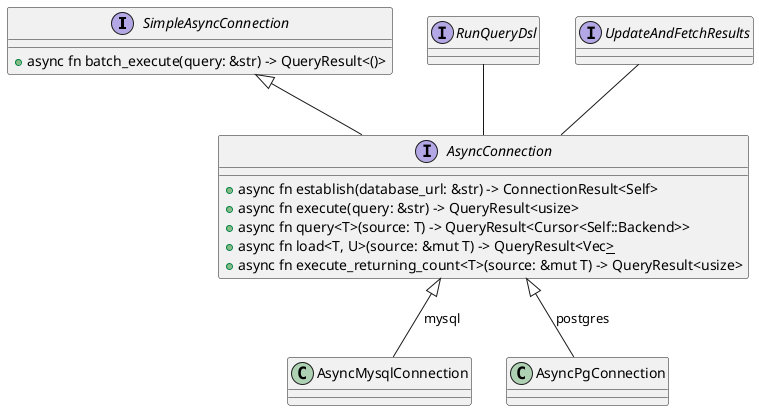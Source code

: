 @startuml
'请用plantuml的uml语法绘制一下这个crate的trait设计
interface SimpleAsyncConnection {
    + async fn batch_execute(query: &str) -> QueryResult<()>
}

interface AsyncConnection {
    + async fn establish(database_url: &str) -> ConnectionResult<Self>
    + async fn execute(query: &str) -> QueryResult<usize>
    + async fn query<T>(source: T) -> QueryResult<Cursor<Self::Backend>>
    + async fn load<T, U>(source: &mut T) -> QueryResult<Vec<U>>
    + async fn execute_returning_count<T>(source: &mut T) -> QueryResult<usize>
}

interface RunQueryDsl {
}

interface UpdateAndFetchResults {
}

class AsyncMysqlConnection {
}
class AsyncPgConnection {
}

SimpleAsyncConnection <|-- AsyncConnection
AsyncConnection <|-- AsyncMysqlConnection: mysql
AsyncConnection <|-- AsyncPgConnection: postgres

RunQueryDsl -- AsyncConnection
UpdateAndFetchResults -- AsyncConnection

@enduml